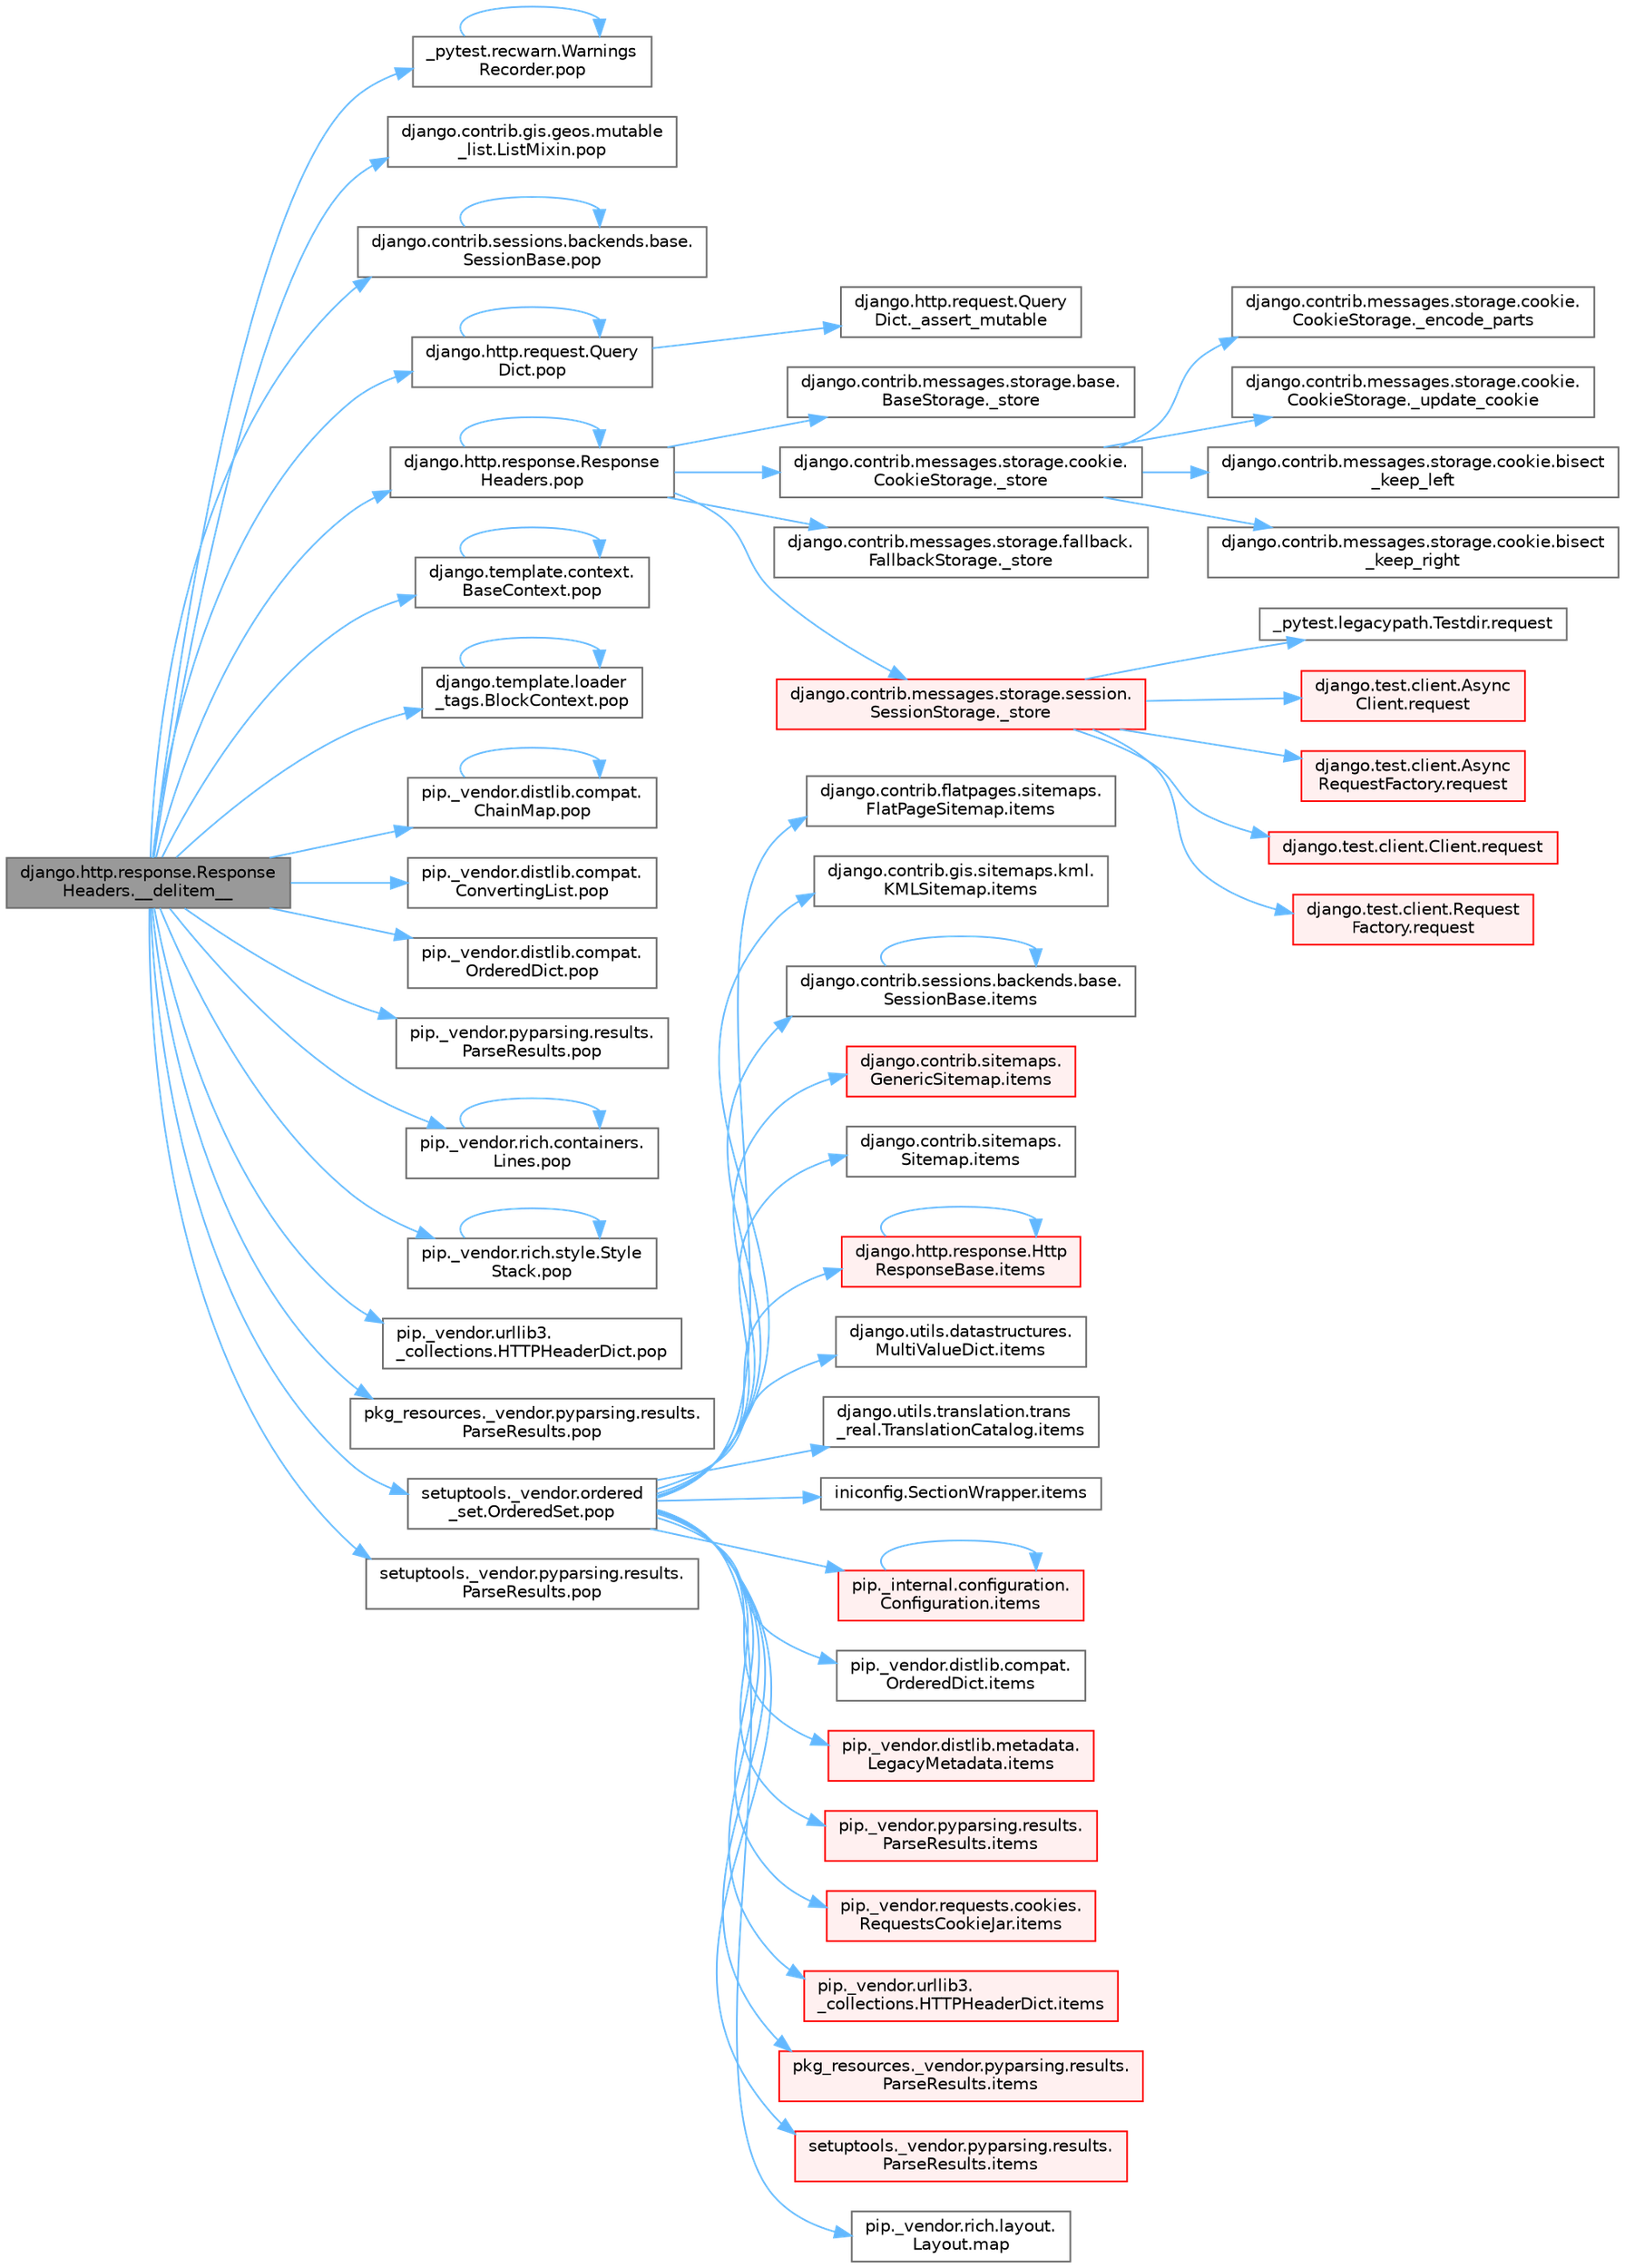 digraph "django.http.response.ResponseHeaders.__delitem__"
{
 // LATEX_PDF_SIZE
  bgcolor="transparent";
  edge [fontname=Helvetica,fontsize=10,labelfontname=Helvetica,labelfontsize=10];
  node [fontname=Helvetica,fontsize=10,shape=box,height=0.2,width=0.4];
  rankdir="LR";
  Node1 [id="Node000001",label="django.http.response.Response\lHeaders.__delitem__",height=0.2,width=0.4,color="gray40", fillcolor="grey60", style="filled", fontcolor="black",tooltip=" "];
  Node1 -> Node2 [id="edge1_Node000001_Node000002",color="steelblue1",style="solid",tooltip=" "];
  Node2 [id="Node000002",label="_pytest.recwarn.Warnings\lRecorder.pop",height=0.2,width=0.4,color="grey40", fillcolor="white", style="filled",URL="$class__pytest_1_1recwarn_1_1_warnings_recorder.html#a581754c18393f44f9823d6e18120368e",tooltip=" "];
  Node2 -> Node2 [id="edge2_Node000002_Node000002",color="steelblue1",style="solid",tooltip=" "];
  Node1 -> Node3 [id="edge3_Node000001_Node000003",color="steelblue1",style="solid",tooltip=" "];
  Node3 [id="Node000003",label="django.contrib.gis.geos.mutable\l_list.ListMixin.pop",height=0.2,width=0.4,color="grey40", fillcolor="white", style="filled",URL="$classdjango_1_1contrib_1_1gis_1_1geos_1_1mutable__list_1_1_list_mixin.html#a9ad9e0ecff52c0ef7bd53b543a97e8de",tooltip=" "];
  Node1 -> Node4 [id="edge4_Node000001_Node000004",color="steelblue1",style="solid",tooltip=" "];
  Node4 [id="Node000004",label="django.contrib.sessions.backends.base.\lSessionBase.pop",height=0.2,width=0.4,color="grey40", fillcolor="white", style="filled",URL="$classdjango_1_1contrib_1_1sessions_1_1backends_1_1base_1_1_session_base.html#a2a7e98d1972f12732ae4e428c5e3020b",tooltip=" "];
  Node4 -> Node4 [id="edge5_Node000004_Node000004",color="steelblue1",style="solid",tooltip=" "];
  Node1 -> Node5 [id="edge6_Node000001_Node000005",color="steelblue1",style="solid",tooltip=" "];
  Node5 [id="Node000005",label="django.http.request.Query\lDict.pop",height=0.2,width=0.4,color="grey40", fillcolor="white", style="filled",URL="$classdjango_1_1http_1_1request_1_1_query_dict.html#a8b94656c1ea130cb71c2d5735bde406f",tooltip=" "];
  Node5 -> Node6 [id="edge7_Node000005_Node000006",color="steelblue1",style="solid",tooltip=" "];
  Node6 [id="Node000006",label="django.http.request.Query\lDict._assert_mutable",height=0.2,width=0.4,color="grey40", fillcolor="white", style="filled",URL="$classdjango_1_1http_1_1request_1_1_query_dict.html#acf13fadd29e3c7ce8667a5fdfb257746",tooltip=" "];
  Node5 -> Node5 [id="edge8_Node000005_Node000005",color="steelblue1",style="solid",tooltip=" "];
  Node1 -> Node7 [id="edge9_Node000001_Node000007",color="steelblue1",style="solid",tooltip=" "];
  Node7 [id="Node000007",label="django.http.response.Response\lHeaders.pop",height=0.2,width=0.4,color="grey40", fillcolor="white", style="filled",URL="$classdjango_1_1http_1_1response_1_1_response_headers.html#aa2dbc298a7ac61c27b354feb128fec5c",tooltip=" "];
  Node7 -> Node8 [id="edge10_Node000007_Node000008",color="steelblue1",style="solid",tooltip=" "];
  Node8 [id="Node000008",label="django.contrib.messages.storage.base.\lBaseStorage._store",height=0.2,width=0.4,color="grey40", fillcolor="white", style="filled",URL="$classdjango_1_1contrib_1_1messages_1_1storage_1_1base_1_1_base_storage.html#aa5132a4a7ce775d6ecf062de7fe92296",tooltip=" "];
  Node7 -> Node9 [id="edge11_Node000007_Node000009",color="steelblue1",style="solid",tooltip=" "];
  Node9 [id="Node000009",label="django.contrib.messages.storage.cookie.\lCookieStorage._store",height=0.2,width=0.4,color="grey40", fillcolor="white", style="filled",URL="$classdjango_1_1contrib_1_1messages_1_1storage_1_1cookie_1_1_cookie_storage.html#aa0af435ad461f081d2fae1ec0043982e",tooltip=" "];
  Node9 -> Node10 [id="edge12_Node000009_Node000010",color="steelblue1",style="solid",tooltip=" "];
  Node10 [id="Node000010",label="django.contrib.messages.storage.cookie.\lCookieStorage._encode_parts",height=0.2,width=0.4,color="grey40", fillcolor="white", style="filled",URL="$classdjango_1_1contrib_1_1messages_1_1storage_1_1cookie_1_1_cookie_storage.html#a4bd07a32cbed2f2d4b8be48c719d2a25",tooltip=" "];
  Node9 -> Node11 [id="edge13_Node000009_Node000011",color="steelblue1",style="solid",tooltip=" "];
  Node11 [id="Node000011",label="django.contrib.messages.storage.cookie.\lCookieStorage._update_cookie",height=0.2,width=0.4,color="grey40", fillcolor="white", style="filled",URL="$classdjango_1_1contrib_1_1messages_1_1storage_1_1cookie_1_1_cookie_storage.html#a21f63595fb66f1283e08c436ed9655ee",tooltip=" "];
  Node9 -> Node12 [id="edge14_Node000009_Node000012",color="steelblue1",style="solid",tooltip=" "];
  Node12 [id="Node000012",label="django.contrib.messages.storage.cookie.bisect\l_keep_left",height=0.2,width=0.4,color="grey40", fillcolor="white", style="filled",URL="$namespacedjango_1_1contrib_1_1messages_1_1storage_1_1cookie.html#ac3c387b9be41357a19f0c099f5b149f3",tooltip=" "];
  Node9 -> Node13 [id="edge15_Node000009_Node000013",color="steelblue1",style="solid",tooltip=" "];
  Node13 [id="Node000013",label="django.contrib.messages.storage.cookie.bisect\l_keep_right",height=0.2,width=0.4,color="grey40", fillcolor="white", style="filled",URL="$namespacedjango_1_1contrib_1_1messages_1_1storage_1_1cookie.html#ad21cd31f78cc4f77596b5a92a44475bf",tooltip=" "];
  Node7 -> Node14 [id="edge16_Node000007_Node000014",color="steelblue1",style="solid",tooltip=" "];
  Node14 [id="Node000014",label="django.contrib.messages.storage.fallback.\lFallbackStorage._store",height=0.2,width=0.4,color="grey40", fillcolor="white", style="filled",URL="$classdjango_1_1contrib_1_1messages_1_1storage_1_1fallback_1_1_fallback_storage.html#a294192cf0db825e0e3da59c8a1c95e21",tooltip=" "];
  Node7 -> Node15 [id="edge17_Node000007_Node000015",color="steelblue1",style="solid",tooltip=" "];
  Node15 [id="Node000015",label="django.contrib.messages.storage.session.\lSessionStorage._store",height=0.2,width=0.4,color="red", fillcolor="#FFF0F0", style="filled",URL="$classdjango_1_1contrib_1_1messages_1_1storage_1_1session_1_1_session_storage.html#a371ed03facbc7ae28602ede4c99950d0",tooltip=" "];
  Node15 -> Node16 [id="edge18_Node000015_Node000016",color="steelblue1",style="solid",tooltip=" "];
  Node16 [id="Node000016",label="_pytest.legacypath.Testdir.request",height=0.2,width=0.4,color="grey40", fillcolor="white", style="filled",URL="$class__pytest_1_1legacypath_1_1_testdir.html#a0e10c900efcd764da85254119e4d64c4",tooltip=" "];
  Node15 -> Node17 [id="edge19_Node000015_Node000017",color="steelblue1",style="solid",tooltip=" "];
  Node17 [id="Node000017",label="django.test.client.Async\lClient.request",height=0.2,width=0.4,color="red", fillcolor="#FFF0F0", style="filled",URL="$classdjango_1_1test_1_1client_1_1_async_client.html#a891cc2f6b81dcf3583bbbde8d21a713a",tooltip=" "];
  Node15 -> Node19 [id="edge20_Node000015_Node000019",color="steelblue1",style="solid",tooltip=" "];
  Node19 [id="Node000019",label="django.test.client.Async\lRequestFactory.request",height=0.2,width=0.4,color="red", fillcolor="#FFF0F0", style="filled",URL="$classdjango_1_1test_1_1client_1_1_async_request_factory.html#aab026845547a4c2d9203b8710b90f6cd",tooltip=" "];
  Node15 -> Node20 [id="edge21_Node000015_Node000020",color="steelblue1",style="solid",tooltip=" "];
  Node20 [id="Node000020",label="django.test.client.Client.request",height=0.2,width=0.4,color="red", fillcolor="#FFF0F0", style="filled",URL="$classdjango_1_1test_1_1client_1_1_client.html#a2f51c5251142ab6503937051936e33fa",tooltip=" "];
  Node15 -> Node483 [id="edge22_Node000015_Node000483",color="steelblue1",style="solid",tooltip=" "];
  Node483 [id="Node000483",label="django.test.client.Request\lFactory.request",height=0.2,width=0.4,color="red", fillcolor="#FFF0F0", style="filled",URL="$classdjango_1_1test_1_1client_1_1_request_factory.html#adae411ab0df6839c5364b647e4dc63ad",tooltip=" "];
  Node7 -> Node7 [id="edge23_Node000007_Node000007",color="steelblue1",style="solid",tooltip=" "];
  Node1 -> Node997 [id="edge24_Node000001_Node000997",color="steelblue1",style="solid",tooltip=" "];
  Node997 [id="Node000997",label="django.template.context.\lBaseContext.pop",height=0.2,width=0.4,color="grey40", fillcolor="white", style="filled",URL="$classdjango_1_1template_1_1context_1_1_base_context.html#a116a2b539345ec7e2addec69d2c8433d",tooltip=" "];
  Node997 -> Node997 [id="edge25_Node000997_Node000997",color="steelblue1",style="solid",tooltip=" "];
  Node1 -> Node4531 [id="edge26_Node000001_Node004531",color="steelblue1",style="solid",tooltip=" "];
  Node4531 [id="Node004531",label="django.template.loader\l_tags.BlockContext.pop",height=0.2,width=0.4,color="grey40", fillcolor="white", style="filled",URL="$classdjango_1_1template_1_1loader__tags_1_1_block_context.html#afab597f87ff2dd076a113fd5606afd22",tooltip=" "];
  Node4531 -> Node4531 [id="edge27_Node004531_Node004531",color="steelblue1",style="solid",tooltip=" "];
  Node1 -> Node4532 [id="edge28_Node000001_Node004532",color="steelblue1",style="solid",tooltip=" "];
  Node4532 [id="Node004532",label="pip._vendor.distlib.compat.\lChainMap.pop",height=0.2,width=0.4,color="grey40", fillcolor="white", style="filled",URL="$classpip_1_1__vendor_1_1distlib_1_1compat_1_1_chain_map.html#a3cb01608372b9bf34297ca81a6b7bf79",tooltip=" "];
  Node4532 -> Node4532 [id="edge29_Node004532_Node004532",color="steelblue1",style="solid",tooltip=" "];
  Node1 -> Node4533 [id="edge30_Node000001_Node004533",color="steelblue1",style="solid",tooltip=" "];
  Node4533 [id="Node004533",label="pip._vendor.distlib.compat.\lConvertingList.pop",height=0.2,width=0.4,color="grey40", fillcolor="white", style="filled",URL="$classpip_1_1__vendor_1_1distlib_1_1compat_1_1_converting_list.html#acc9bcbca6f97a8724d540471d5dcb394",tooltip=" "];
  Node1 -> Node4534 [id="edge31_Node000001_Node004534",color="steelblue1",style="solid",tooltip=" "];
  Node4534 [id="Node004534",label="pip._vendor.distlib.compat.\lOrderedDict.pop",height=0.2,width=0.4,color="grey40", fillcolor="white", style="filled",URL="$classpip_1_1__vendor_1_1distlib_1_1compat_1_1_ordered_dict.html#a1453deab2d64ccea9b175ff4e28077a0",tooltip=" "];
  Node1 -> Node4535 [id="edge32_Node000001_Node004535",color="steelblue1",style="solid",tooltip=" "];
  Node4535 [id="Node004535",label="pip._vendor.pyparsing.results.\lParseResults.pop",height=0.2,width=0.4,color="grey40", fillcolor="white", style="filled",URL="$classpip_1_1__vendor_1_1pyparsing_1_1results_1_1_parse_results.html#a3825986e4ed03a6b62058b0783024277",tooltip=" "];
  Node1 -> Node4536 [id="edge33_Node000001_Node004536",color="steelblue1",style="solid",tooltip=" "];
  Node4536 [id="Node004536",label="pip._vendor.rich.containers.\lLines.pop",height=0.2,width=0.4,color="grey40", fillcolor="white", style="filled",URL="$classpip_1_1__vendor_1_1rich_1_1containers_1_1_lines.html#a01e655a4ea5dfe6fbe24d48597cc15cd",tooltip=" "];
  Node4536 -> Node4536 [id="edge34_Node004536_Node004536",color="steelblue1",style="solid",tooltip=" "];
  Node1 -> Node4537 [id="edge35_Node000001_Node004537",color="steelblue1",style="solid",tooltip=" "];
  Node4537 [id="Node004537",label="pip._vendor.rich.style.Style\lStack.pop",height=0.2,width=0.4,color="grey40", fillcolor="white", style="filled",URL="$classpip_1_1__vendor_1_1rich_1_1style_1_1_style_stack.html#a788f74fcc1a3ffc298069ac13e43574a",tooltip=" "];
  Node4537 -> Node4537 [id="edge36_Node004537_Node004537",color="steelblue1",style="solid",tooltip=" "];
  Node1 -> Node4538 [id="edge37_Node000001_Node004538",color="steelblue1",style="solid",tooltip=" "];
  Node4538 [id="Node004538",label="pip._vendor.urllib3.\l_collections.HTTPHeaderDict.pop",height=0.2,width=0.4,color="grey40", fillcolor="white", style="filled",URL="$classpip_1_1__vendor_1_1urllib3_1_1__collections_1_1_h_t_t_p_header_dict.html#a452f7af7d9f011038cb94d36b8a5693e",tooltip=" "];
  Node1 -> Node4539 [id="edge38_Node000001_Node004539",color="steelblue1",style="solid",tooltip=" "];
  Node4539 [id="Node004539",label="pkg_resources._vendor.pyparsing.results.\lParseResults.pop",height=0.2,width=0.4,color="grey40", fillcolor="white", style="filled",URL="$classpkg__resources_1_1__vendor_1_1pyparsing_1_1results_1_1_parse_results.html#ac4e4d9965bb8a4c194ce5b10024085c4",tooltip=" "];
  Node1 -> Node4540 [id="edge39_Node000001_Node004540",color="steelblue1",style="solid",tooltip=" "];
  Node4540 [id="Node004540",label="setuptools._vendor.ordered\l_set.OrderedSet.pop",height=0.2,width=0.4,color="grey40", fillcolor="white", style="filled",URL="$classsetuptools_1_1__vendor_1_1ordered__set_1_1_ordered_set.html#a2fbfd8b3d83edfb671900fa6cc784945",tooltip=" "];
  Node4540 -> Node2521 [id="edge40_Node004540_Node002521",color="steelblue1",style="solid",tooltip=" "];
  Node2521 [id="Node002521",label="django.contrib.flatpages.sitemaps.\lFlatPageSitemap.items",height=0.2,width=0.4,color="grey40", fillcolor="white", style="filled",URL="$classdjango_1_1contrib_1_1flatpages_1_1sitemaps_1_1_flat_page_sitemap.html#a890b7d4b4f929ef87f6d05480ba15371",tooltip=" "];
  Node4540 -> Node2522 [id="edge41_Node004540_Node002522",color="steelblue1",style="solid",tooltip=" "];
  Node2522 [id="Node002522",label="django.contrib.gis.sitemaps.kml.\lKMLSitemap.items",height=0.2,width=0.4,color="grey40", fillcolor="white", style="filled",URL="$classdjango_1_1contrib_1_1gis_1_1sitemaps_1_1kml_1_1_k_m_l_sitemap.html#a4f5e2cd721534203192a6c8d63fe2554",tooltip=" "];
  Node4540 -> Node2523 [id="edge42_Node004540_Node002523",color="steelblue1",style="solid",tooltip=" "];
  Node2523 [id="Node002523",label="django.contrib.sessions.backends.base.\lSessionBase.items",height=0.2,width=0.4,color="grey40", fillcolor="white", style="filled",URL="$classdjango_1_1contrib_1_1sessions_1_1backends_1_1base_1_1_session_base.html#acf159b32cdfee213dfdf00a0e70dd535",tooltip=" "];
  Node2523 -> Node2523 [id="edge43_Node002523_Node002523",color="steelblue1",style="solid",tooltip=" "];
  Node4540 -> Node2524 [id="edge44_Node004540_Node002524",color="steelblue1",style="solid",tooltip=" "];
  Node2524 [id="Node002524",label="django.contrib.sitemaps.\lGenericSitemap.items",height=0.2,width=0.4,color="red", fillcolor="#FFF0F0", style="filled",URL="$classdjango_1_1contrib_1_1sitemaps_1_1_generic_sitemap.html#aa9a783f805f1e9a27a75a4eee86e1837",tooltip=" "];
  Node4540 -> Node2525 [id="edge45_Node004540_Node002525",color="steelblue1",style="solid",tooltip=" "];
  Node2525 [id="Node002525",label="django.contrib.sitemaps.\lSitemap.items",height=0.2,width=0.4,color="grey40", fillcolor="white", style="filled",URL="$classdjango_1_1contrib_1_1sitemaps_1_1_sitemap.html#add1d5d44e1dc9ae7255026663813e50d",tooltip=" "];
  Node4540 -> Node2526 [id="edge46_Node004540_Node002526",color="steelblue1",style="solid",tooltip=" "];
  Node2526 [id="Node002526",label="django.http.response.Http\lResponseBase.items",height=0.2,width=0.4,color="red", fillcolor="#FFF0F0", style="filled",URL="$classdjango_1_1http_1_1response_1_1_http_response_base.html#a95bb80f66df3dbc32cfa6fc2b1cccb1e",tooltip=" "];
  Node2526 -> Node2526 [id="edge47_Node002526_Node002526",color="steelblue1",style="solid",tooltip=" "];
  Node4540 -> Node2527 [id="edge48_Node004540_Node002527",color="steelblue1",style="solid",tooltip=" "];
  Node2527 [id="Node002527",label="django.utils.datastructures.\lMultiValueDict.items",height=0.2,width=0.4,color="grey40", fillcolor="white", style="filled",URL="$classdjango_1_1utils_1_1datastructures_1_1_multi_value_dict.html#a542cdaf97ce424d16cb5b66679ef978b",tooltip=" "];
  Node4540 -> Node2528 [id="edge49_Node004540_Node002528",color="steelblue1",style="solid",tooltip=" "];
  Node2528 [id="Node002528",label="django.utils.translation.trans\l_real.TranslationCatalog.items",height=0.2,width=0.4,color="grey40", fillcolor="white", style="filled",URL="$classdjango_1_1utils_1_1translation_1_1trans__real_1_1_translation_catalog.html#aeada2e944125b43e093532d0e6d09d97",tooltip=" "];
  Node4540 -> Node2529 [id="edge50_Node004540_Node002529",color="steelblue1",style="solid",tooltip=" "];
  Node2529 [id="Node002529",label="iniconfig.SectionWrapper.items",height=0.2,width=0.4,color="grey40", fillcolor="white", style="filled",URL="$classiniconfig_1_1_section_wrapper.html#a0c314cad6635801062ee873f5e8b2e88",tooltip=" "];
  Node4540 -> Node2530 [id="edge51_Node004540_Node002530",color="steelblue1",style="solid",tooltip=" "];
  Node2530 [id="Node002530",label="pip._internal.configuration.\lConfiguration.items",height=0.2,width=0.4,color="red", fillcolor="#FFF0F0", style="filled",URL="$classpip_1_1__internal_1_1configuration_1_1_configuration.html#ace540ce945424c524f4c02a44f9d5e6e",tooltip=" "];
  Node2530 -> Node2530 [id="edge52_Node002530_Node002530",color="steelblue1",style="solid",tooltip=" "];
  Node4540 -> Node2532 [id="edge53_Node004540_Node002532",color="steelblue1",style="solid",tooltip=" "];
  Node2532 [id="Node002532",label="pip._vendor.distlib.compat.\lOrderedDict.items",height=0.2,width=0.4,color="grey40", fillcolor="white", style="filled",URL="$classpip_1_1__vendor_1_1distlib_1_1compat_1_1_ordered_dict.html#a85d94b549ae373a65330ca992ea2b7dc",tooltip=" "];
  Node4540 -> Node2533 [id="edge54_Node004540_Node002533",color="steelblue1",style="solid",tooltip=" "];
  Node2533 [id="Node002533",label="pip._vendor.distlib.metadata.\lLegacyMetadata.items",height=0.2,width=0.4,color="red", fillcolor="#FFF0F0", style="filled",URL="$classpip_1_1__vendor_1_1distlib_1_1metadata_1_1_legacy_metadata.html#a6030de0ed3711666a377c01d930e678d",tooltip=" "];
  Node4540 -> Node2548 [id="edge55_Node004540_Node002548",color="steelblue1",style="solid",tooltip=" "];
  Node2548 [id="Node002548",label="pip._vendor.pyparsing.results.\lParseResults.items",height=0.2,width=0.4,color="red", fillcolor="#FFF0F0", style="filled",URL="$classpip_1_1__vendor_1_1pyparsing_1_1results_1_1_parse_results.html#a9c7519fa02524192b529a128b208be2e",tooltip=" "];
  Node4540 -> Node2549 [id="edge56_Node004540_Node002549",color="steelblue1",style="solid",tooltip=" "];
  Node2549 [id="Node002549",label="pip._vendor.requests.cookies.\lRequestsCookieJar.items",height=0.2,width=0.4,color="red", fillcolor="#FFF0F0", style="filled",URL="$classpip_1_1__vendor_1_1requests_1_1cookies_1_1_requests_cookie_jar.html#a356c29fffafbd9a47c52ad3af1d194af",tooltip=" "];
  Node4540 -> Node2553 [id="edge57_Node004540_Node002553",color="steelblue1",style="solid",tooltip=" "];
  Node2553 [id="Node002553",label="pip._vendor.urllib3.\l_collections.HTTPHeaderDict.items",height=0.2,width=0.4,color="red", fillcolor="#FFF0F0", style="filled",URL="$classpip_1_1__vendor_1_1urllib3_1_1__collections_1_1_h_t_t_p_header_dict.html#acb0e7a7f0feffd0e15ebff4dc9275eb8",tooltip=" "];
  Node4540 -> Node2554 [id="edge58_Node004540_Node002554",color="steelblue1",style="solid",tooltip=" "];
  Node2554 [id="Node002554",label="pkg_resources._vendor.pyparsing.results.\lParseResults.items",height=0.2,width=0.4,color="red", fillcolor="#FFF0F0", style="filled",URL="$classpkg__resources_1_1__vendor_1_1pyparsing_1_1results_1_1_parse_results.html#a2b101cc8f2dfba49f44ad18bca57a38d",tooltip=" "];
  Node4540 -> Node2555 [id="edge59_Node004540_Node002555",color="steelblue1",style="solid",tooltip=" "];
  Node2555 [id="Node002555",label="setuptools._vendor.pyparsing.results.\lParseResults.items",height=0.2,width=0.4,color="red", fillcolor="#FFF0F0", style="filled",URL="$classsetuptools_1_1__vendor_1_1pyparsing_1_1results_1_1_parse_results.html#a30d259592837cf08320bf96e1ca3e77a",tooltip=" "];
  Node4540 -> Node1453 [id="edge60_Node004540_Node001453",color="steelblue1",style="solid",tooltip=" "];
  Node1453 [id="Node001453",label="pip._vendor.rich.layout.\lLayout.map",height=0.2,width=0.4,color="grey40", fillcolor="white", style="filled",URL="$classpip_1_1__vendor_1_1rich_1_1layout_1_1_layout.html#a854600412c9b8263c6a14f361ca9bd66",tooltip=" "];
  Node1 -> Node4541 [id="edge61_Node000001_Node004541",color="steelblue1",style="solid",tooltip=" "];
  Node4541 [id="Node004541",label="setuptools._vendor.pyparsing.results.\lParseResults.pop",height=0.2,width=0.4,color="grey40", fillcolor="white", style="filled",URL="$classsetuptools_1_1__vendor_1_1pyparsing_1_1results_1_1_parse_results.html#aafecc0d238f153af8d478ab772a6a98c",tooltip=" "];
}
